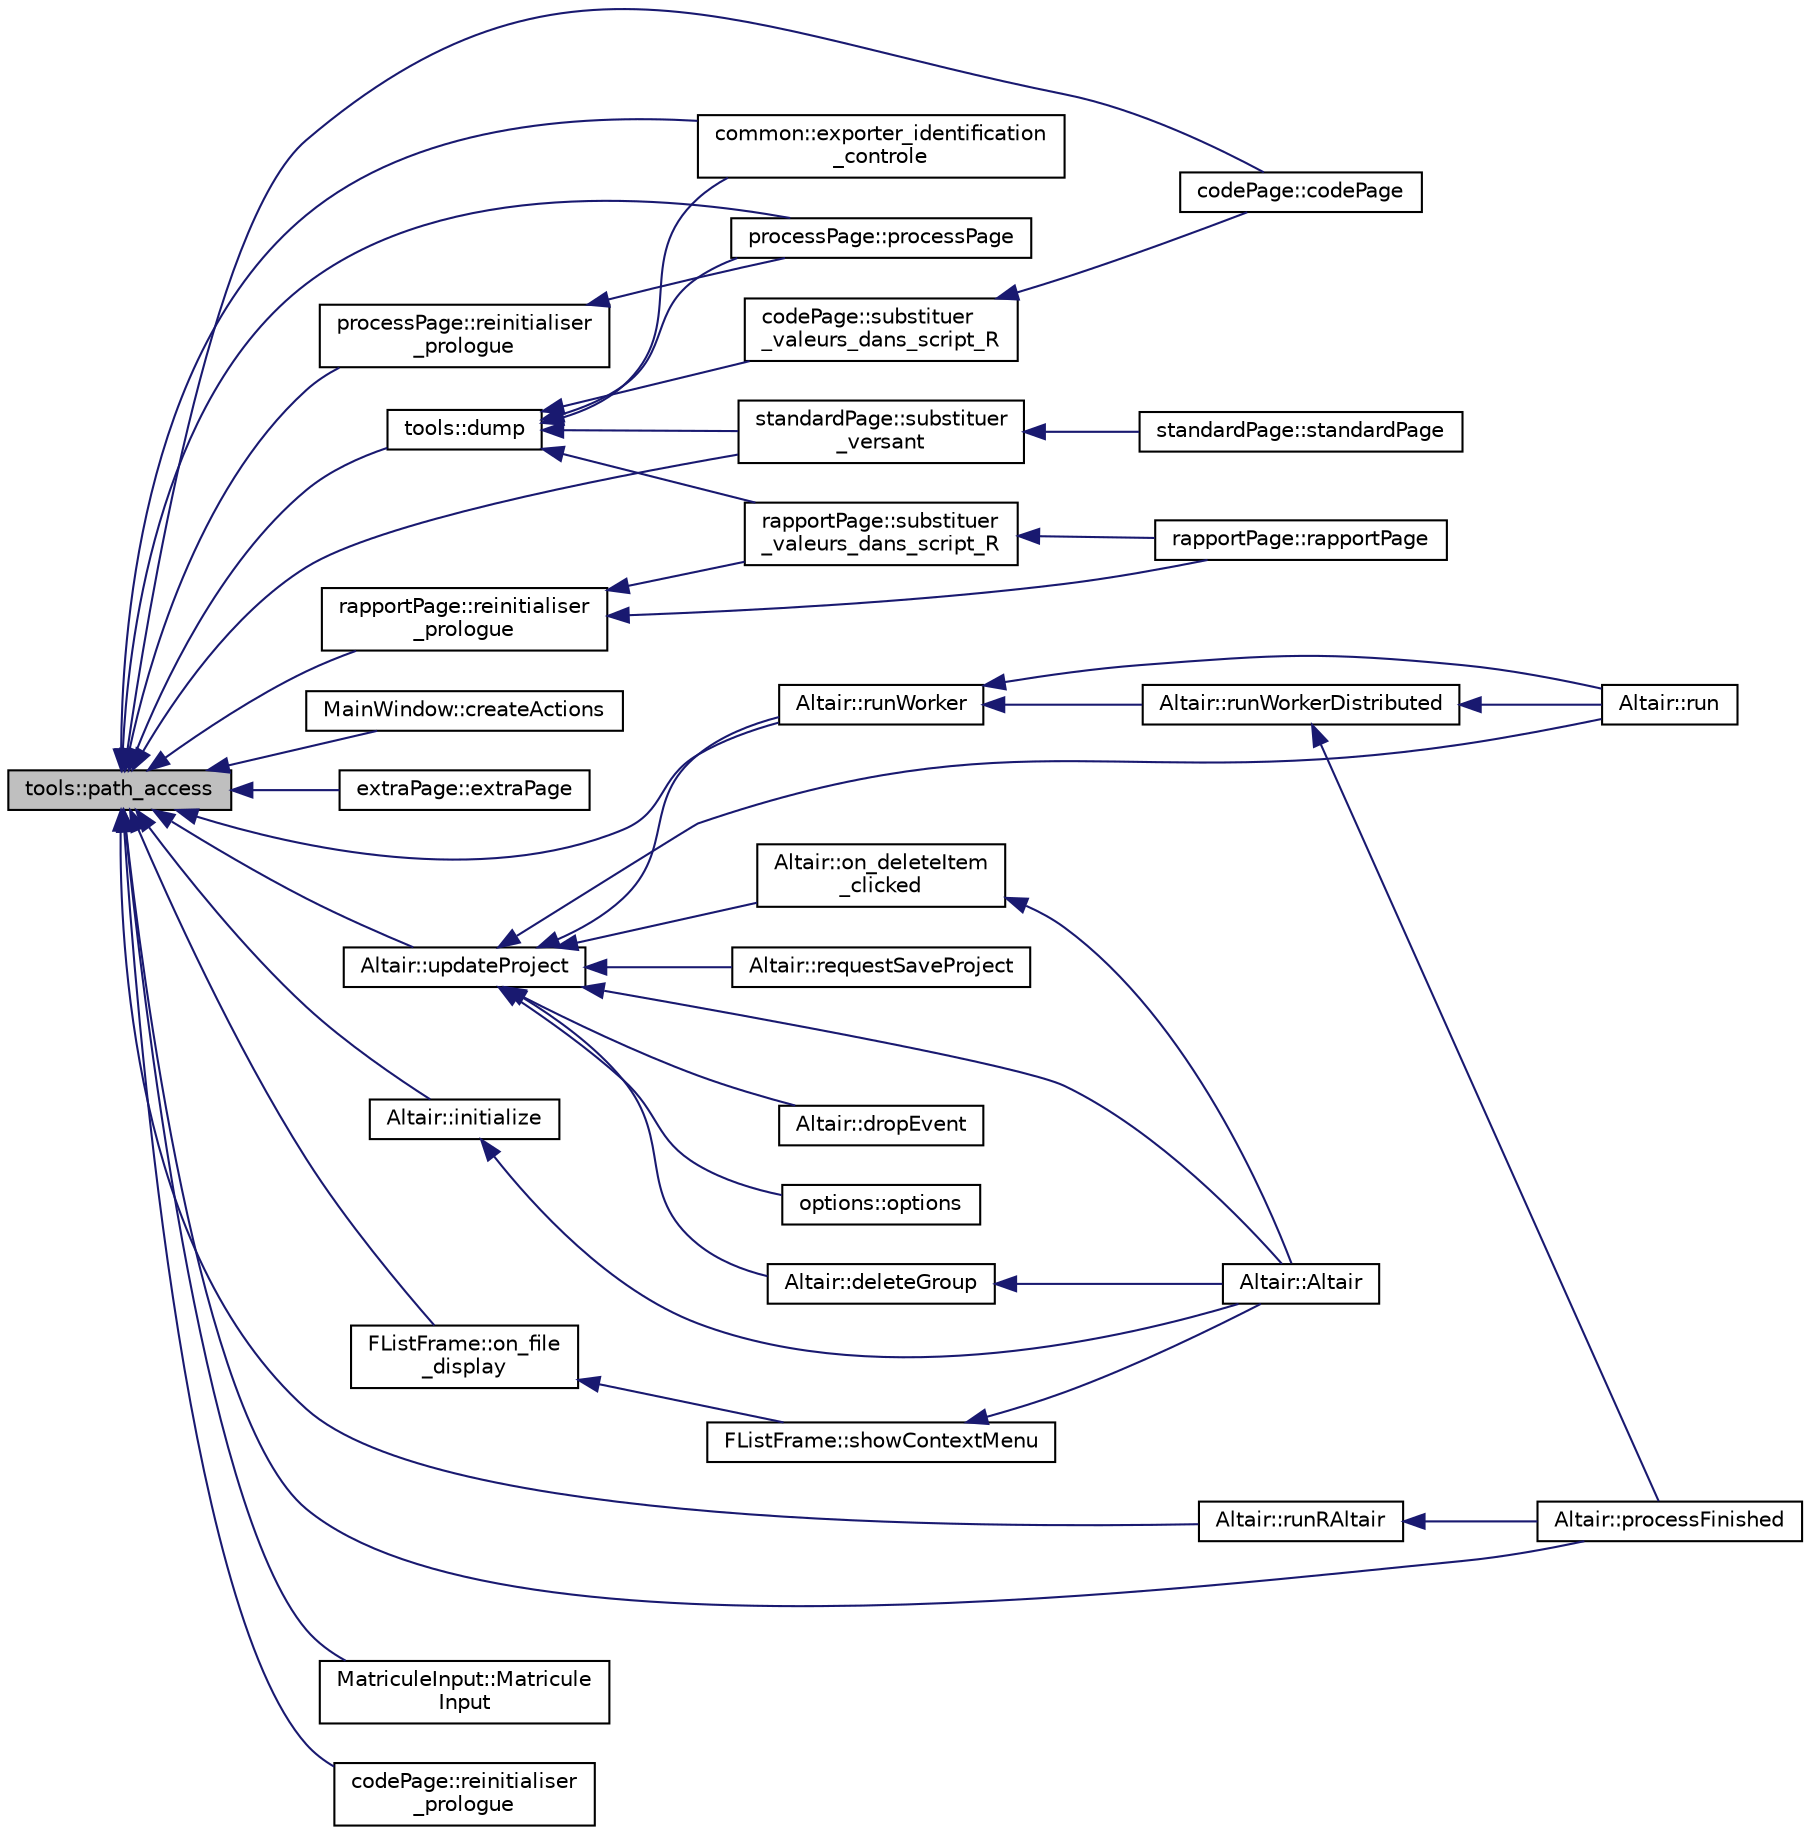 digraph "tools::path_access"
{
 // INTERACTIVE_SVG=YES
  edge [fontname="Helvetica",fontsize="10",labelfontname="Helvetica",labelfontsize="10"];
  node [fontname="Helvetica",fontsize="10",shape=record];
  rankdir="LR";
  Node94 [label="tools::path_access",height=0.2,width=0.4,color="black", fillcolor="grey75", style="filled", fontcolor="black"];
  Node94 -> Node95 [dir="back",color="midnightblue",fontsize="10",style="solid",fontname="Helvetica"];
  Node95 [label="codePage::codePage",height=0.2,width=0.4,color="black", fillcolor="white", style="filled",URL="$classcode_page.html#a927a6bef8cac0406a49225bc72894a1f"];
  Node94 -> Node96 [dir="back",color="midnightblue",fontsize="10",style="solid",fontname="Helvetica"];
  Node96 [label="MainWindow::createActions",height=0.2,width=0.4,color="black", fillcolor="white", style="filled",URL="$class_main_window.html#a62cd8712fb41a754298f6f60eead2cb0",tooltip="Crée les actions correspondant aux entrées des menus et barre d&#39;outils. "];
  Node94 -> Node97 [dir="back",color="midnightblue",fontsize="10",style="solid",fontname="Helvetica"];
  Node97 [label="tools::dump",height=0.2,width=0.4,color="black", fillcolor="white", style="filled",URL="$classtools.html#a995219ca14bd1ddcb10cb2a3fffed5a5",tooltip="Créer un fichier temporaire temp dans le répertoire racine et le remplit avec une chaîone de caractèr..."];
  Node97 -> Node98 [dir="back",color="midnightblue",fontsize="10",style="solid",fontname="Helvetica"];
  Node98 [label="common::exporter_identification\l_controle",height=0.2,width=0.4,color="black", fillcolor="white", style="filled",URL="$classcommon.html#a7900f8a5d7ebd42770ce8c366dd4b933",tooltip="Exporter les caractéristiques du contrôle dans le rapport : Siret, Budget, Employeur, Etablissement. "];
  Node97 -> Node99 [dir="back",color="midnightblue",fontsize="10",style="solid",fontname="Helvetica"];
  Node99 [label="processPage::processPage",height=0.2,width=0.4,color="black", fillcolor="white", style="filled",URL="$classprocess_page.html#ae3ff114e2d797548b9e4e24958446a9a"];
  Node97 -> Node100 [dir="back",color="midnightblue",fontsize="10",style="solid",fontname="Helvetica"];
  Node100 [label="codePage::substituer\l_valeurs_dans_script_R",height=0.2,width=0.4,color="black", fillcolor="white", style="filled",URL="$classcode_page.html#a7f3fcb4b6f622b1c11a7b39e245b76b6"];
  Node100 -> Node95 [dir="back",color="midnightblue",fontsize="10",style="solid",fontname="Helvetica"];
  Node97 -> Node101 [dir="back",color="midnightblue",fontsize="10",style="solid",fontname="Helvetica"];
  Node101 [label="rapportPage::substituer\l_valeurs_dans_script_R",height=0.2,width=0.4,color="black", fillcolor="white", style="filled",URL="$classrapport_page.html#a54f56e3a9f75f0c7576ea9fdf936143c",tooltip="Substitue certaines valeurs caractéristiques du contrôle dans le fichier prologue_codes.R dans common::exportpath, notamment le Siret, le budget et l&#39;employeur. "];
  Node101 -> Node102 [dir="back",color="midnightblue",fontsize="10",style="solid",fontname="Helvetica"];
  Node102 [label="rapportPage::rapportPage",height=0.2,width=0.4,color="black", fillcolor="white", style="filled",URL="$classrapport_page.html#adba3d64de94b773300af461e8f57a0fd",tooltip="Constructeur de l&#39;onglet \"Code de paye des tests\". "];
  Node97 -> Node103 [dir="back",color="midnightblue",fontsize="10",style="solid",fontname="Helvetica"];
  Node103 [label="standardPage::substituer\l_versant",height=0.2,width=0.4,color="black", fillcolor="white", style="filled",URL="$classstandard_page.html#abb37a1fff677f91ad2418b07593aa40d"];
  Node103 -> Node104 [dir="back",color="midnightblue",fontsize="10",style="solid",fontname="Helvetica"];
  Node104 [label="standardPage::standardPage",height=0.2,width=0.4,color="black", fillcolor="white", style="filled",URL="$classstandard_page.html#a95b9887a321f29e844fd314048585cee"];
  Node94 -> Node98 [dir="back",color="midnightblue",fontsize="10",style="solid",fontname="Helvetica"];
  Node94 -> Node105 [dir="back",color="midnightblue",fontsize="10",style="solid",fontname="Helvetica"];
  Node105 [label="extraPage::extraPage",height=0.2,width=0.4,color="black", fillcolor="white", style="filled",URL="$classextra_page.html#a6a8ef4e664730519f9b6b7f38d8b8e8f",tooltip="Constructeur de la classe extraPage. "];
  Node94 -> Node106 [dir="back",color="midnightblue",fontsize="10",style="solid",fontname="Helvetica"];
  Node106 [label="Altair::initialize",height=0.2,width=0.4,color="black", fillcolor="white", style="filled",URL="$class_altair.html#ab740db3e8d686d765dd8ad3e9f6aa19e",tooltip="Inititalise les variables utilisateur et de localisation ( userdatadir) "];
  Node106 -> Node107 [dir="back",color="midnightblue",fontsize="10",style="solid",fontname="Helvetica"];
  Node107 [label="Altair::Altair",height=0.2,width=0.4,color="black", fillcolor="white", style="filled",URL="$class_altair.html#ae0975ced0a36e0ed889ae06043a4df66",tooltip="Constructeur. "];
  Node94 -> Node108 [dir="back",color="midnightblue",fontsize="10",style="solid",fontname="Helvetica"];
  Node108 [label="MatriculeInput::Matricule\lInput",height=0.2,width=0.4,color="black", fillcolor="white", style="filled",URL="$class_matricule_input.html#a4f670aeeae85155afbe9011c741791be",tooltip="Constructeur de la classe MatriculeInput. "];
  Node94 -> Node109 [dir="back",color="midnightblue",fontsize="10",style="solid",fontname="Helvetica"];
  Node109 [label="FListFrame::on_file\l_display",height=0.2,width=0.4,color="black", fillcolor="white", style="filled",URL="$class_f_list_frame.html#af0987edc2a94a5c2db18ab4ccec3f81c"];
  Node109 -> Node110 [dir="back",color="midnightblue",fontsize="10",style="solid",fontname="Helvetica"];
  Node110 [label="FListFrame::showContextMenu",height=0.2,width=0.4,color="black", fillcolor="white", style="filled",URL="$class_f_list_frame.html#a404f9f839864aecceba585397c7c882f"];
  Node110 -> Node107 [dir="back",color="midnightblue",fontsize="10",style="solid",fontname="Helvetica"];
  Node94 -> Node111 [dir="back",color="midnightblue",fontsize="10",style="solid",fontname="Helvetica"];
  Node111 [label="Altair::processFinished",height=0.2,width=0.4,color="black", fillcolor="white", style="filled",URL="$class_altair.html#a16b8035c4383a789cd00b687fb105fe9",tooltip="Traitement de la fin de l&#39;exécution de lhx. "];
  Node94 -> Node99 [dir="back",color="midnightblue",fontsize="10",style="solid",fontname="Helvetica"];
  Node94 -> Node112 [dir="back",color="midnightblue",fontsize="10",style="solid",fontname="Helvetica"];
  Node112 [label="codePage::reinitialiser\l_prologue",height=0.2,width=0.4,color="black", fillcolor="white", style="filled",URL="$classcode_page.html#a8524212298b5473047c5c4f0cadc86a6",tooltip="Réinitialise l&#39;exportation des codes d&#39;éléments de paye Ecrase prologue_codes.R ( prologue_codes_path..."];
  Node94 -> Node113 [dir="back",color="midnightblue",fontsize="10",style="solid",fontname="Helvetica"];
  Node113 [label="processPage::reinitialiser\l_prologue",height=0.2,width=0.4,color="black", fillcolor="white", style="filled",URL="$classprocess_page.html#a77ff73a8d632c47592a82361bc8ee162",tooltip="Réinitialise l&#39;exportation des options de rapport (oouvrir et exécution séquentielle notamment) Ecras..."];
  Node113 -> Node99 [dir="back",color="midnightblue",fontsize="10",style="solid",fontname="Helvetica"];
  Node94 -> Node114 [dir="back",color="midnightblue",fontsize="10",style="solid",fontname="Helvetica"];
  Node114 [label="rapportPage::reinitialiser\l_prologue",height=0.2,width=0.4,color="black", fillcolor="white", style="filled",URL="$classrapport_page.html#ad3308e878a28c934bd8bb35721d2eaf4",tooltip="Réinitialise l&#39;exportation des codes d&#39;éléments de paye Ecrase prologue_scripts.R ( prologue_script_p..."];
  Node114 -> Node102 [dir="back",color="midnightblue",fontsize="10",style="solid",fontname="Helvetica"];
  Node114 -> Node101 [dir="back",color="midnightblue",fontsize="10",style="solid",fontname="Helvetica"];
  Node94 -> Node115 [dir="back",color="midnightblue",fontsize="10",style="solid",fontname="Helvetica"];
  Node115 [label="Altair::runRAltair",height=0.2,width=0.4,color="black", fillcolor="white", style="filled",URL="$class_altair.html#afd71c35a3a71291b0d4eece1058de4f0",tooltip="Lance l&#39;application Rstudio et les scripts R. "];
  Node115 -> Node111 [dir="back",color="midnightblue",fontsize="10",style="solid",fontname="Helvetica"];
  Node94 -> Node116 [dir="back",color="midnightblue",fontsize="10",style="solid",fontname="Helvetica"];
  Node116 [label="Altair::runWorker",height=0.2,width=0.4,color="black", fillcolor="white", style="filled",URL="$class_altair.html#a08b5e402c9a694af09110afe33219080",tooltip="Construction de la ligne de commande pour des bases de paye dans un répertoire donné ..."];
  Node116 -> Node117 [dir="back",color="midnightblue",fontsize="10",style="solid",fontname="Helvetica"];
  Node117 [label="Altair::run",height=0.2,width=0.4,color="black", fillcolor="white", style="filled",URL="$class_altair.html#a7d10f8ecf4097577885172afb6c2e9c6",tooltip="Lance l&#39;exécution de l&#39;application en ligne de commande lhx. "];
  Node116 -> Node118 [dir="back",color="midnightblue",fontsize="10",style="solid",fontname="Helvetica"];
  Node118 [label="Altair::runWorkerDistributed",height=0.2,width=0.4,color="black", fillcolor="white", style="filled",URL="$class_altair.html#ae04f2a5771d47bbe2e0cc3a11b72d6bf",tooltip="Parcourt le répertoire en cours du mode distributif, un à chaque appel Exporte l&#39;identification dans ..."];
  Node118 -> Node111 [dir="back",color="midnightblue",fontsize="10",style="solid",fontname="Helvetica"];
  Node118 -> Node117 [dir="back",color="midnightblue",fontsize="10",style="solid",fontname="Helvetica"];
  Node94 -> Node103 [dir="back",color="midnightblue",fontsize="10",style="solid",fontname="Helvetica"];
  Node94 -> Node119 [dir="back",color="midnightblue",fontsize="10",style="solid",fontname="Helvetica"];
  Node119 [label="Altair::updateProject",height=0.2,width=0.4,color="black", fillcolor="white", style="filled",URL="$class_altair.html#a2eb0a89c3223b2df1c01d2b3b7d1c0eb",tooltip="Rafraichir le projet .alt après avoir actualisé l&#39;interface. "];
  Node119 -> Node107 [dir="back",color="midnightblue",fontsize="10",style="solid",fontname="Helvetica"];
  Node119 -> Node120 [dir="back",color="midnightblue",fontsize="10",style="solid",fontname="Helvetica"];
  Node120 [label="Altair::deleteGroup",height=0.2,width=0.4,color="black", fillcolor="white", style="filled",URL="$class_altair.html#ab913abfdd0c6fbbceb9a051a4443d5fa",tooltip="Supprimer un onglet central. "];
  Node120 -> Node107 [dir="back",color="midnightblue",fontsize="10",style="solid",fontname="Helvetica"];
  Node119 -> Node121 [dir="back",color="midnightblue",fontsize="10",style="solid",fontname="Helvetica"];
  Node121 [label="Altair::dropEvent",height=0.2,width=0.4,color="black", fillcolor="white", style="filled",URL="$class_altair.html#a1afa285a65e0bdff4c761ad05ec9f8df",tooltip="Fonction réimplémentée : fin du déplacement de la souris. "];
  Node119 -> Node122 [dir="back",color="midnightblue",fontsize="10",style="solid",fontname="Helvetica"];
  Node122 [label="Altair::on_deleteItem\l_clicked",height=0.2,width=0.4,color="black", fillcolor="white", style="filled",URL="$class_altair.html#a299584936cc20c9a1451977264eba1f5",tooltip="Ecrase un item d&#39;un onglet donné "];
  Node122 -> Node107 [dir="back",color="midnightblue",fontsize="10",style="solid",fontname="Helvetica"];
  Node119 -> Node123 [dir="back",color="midnightblue",fontsize="10",style="solid",fontname="Helvetica"];
  Node123 [label="options::options",height=0.2,width=0.4,color="black", fillcolor="white", style="filled",URL="$classoptions.html#a52a9fb1d5bdb6ed104e700390b8c0208",tooltip="Constructeur de l&#39;onglet correspondant à un pointeur parent vers une instance de la classe Altair..."];
  Node119 -> Node124 [dir="back",color="midnightblue",fontsize="10",style="solid",fontname="Helvetica"];
  Node124 [label="Altair::requestSaveProject",height=0.2,width=0.4,color="black", fillcolor="white", style="filled",URL="$class_altair.html#aab5da600c227ac7eb604fa24a9308d26",tooltip="Enregistre le projet .alt en actualisant projectName et l&#39;état de l&#39;interface  . "];
  Node119 -> Node117 [dir="back",color="midnightblue",fontsize="10",style="solid",fontname="Helvetica"];
  Node119 -> Node116 [dir="back",color="midnightblue",fontsize="10",style="solid",fontname="Helvetica"];
}
